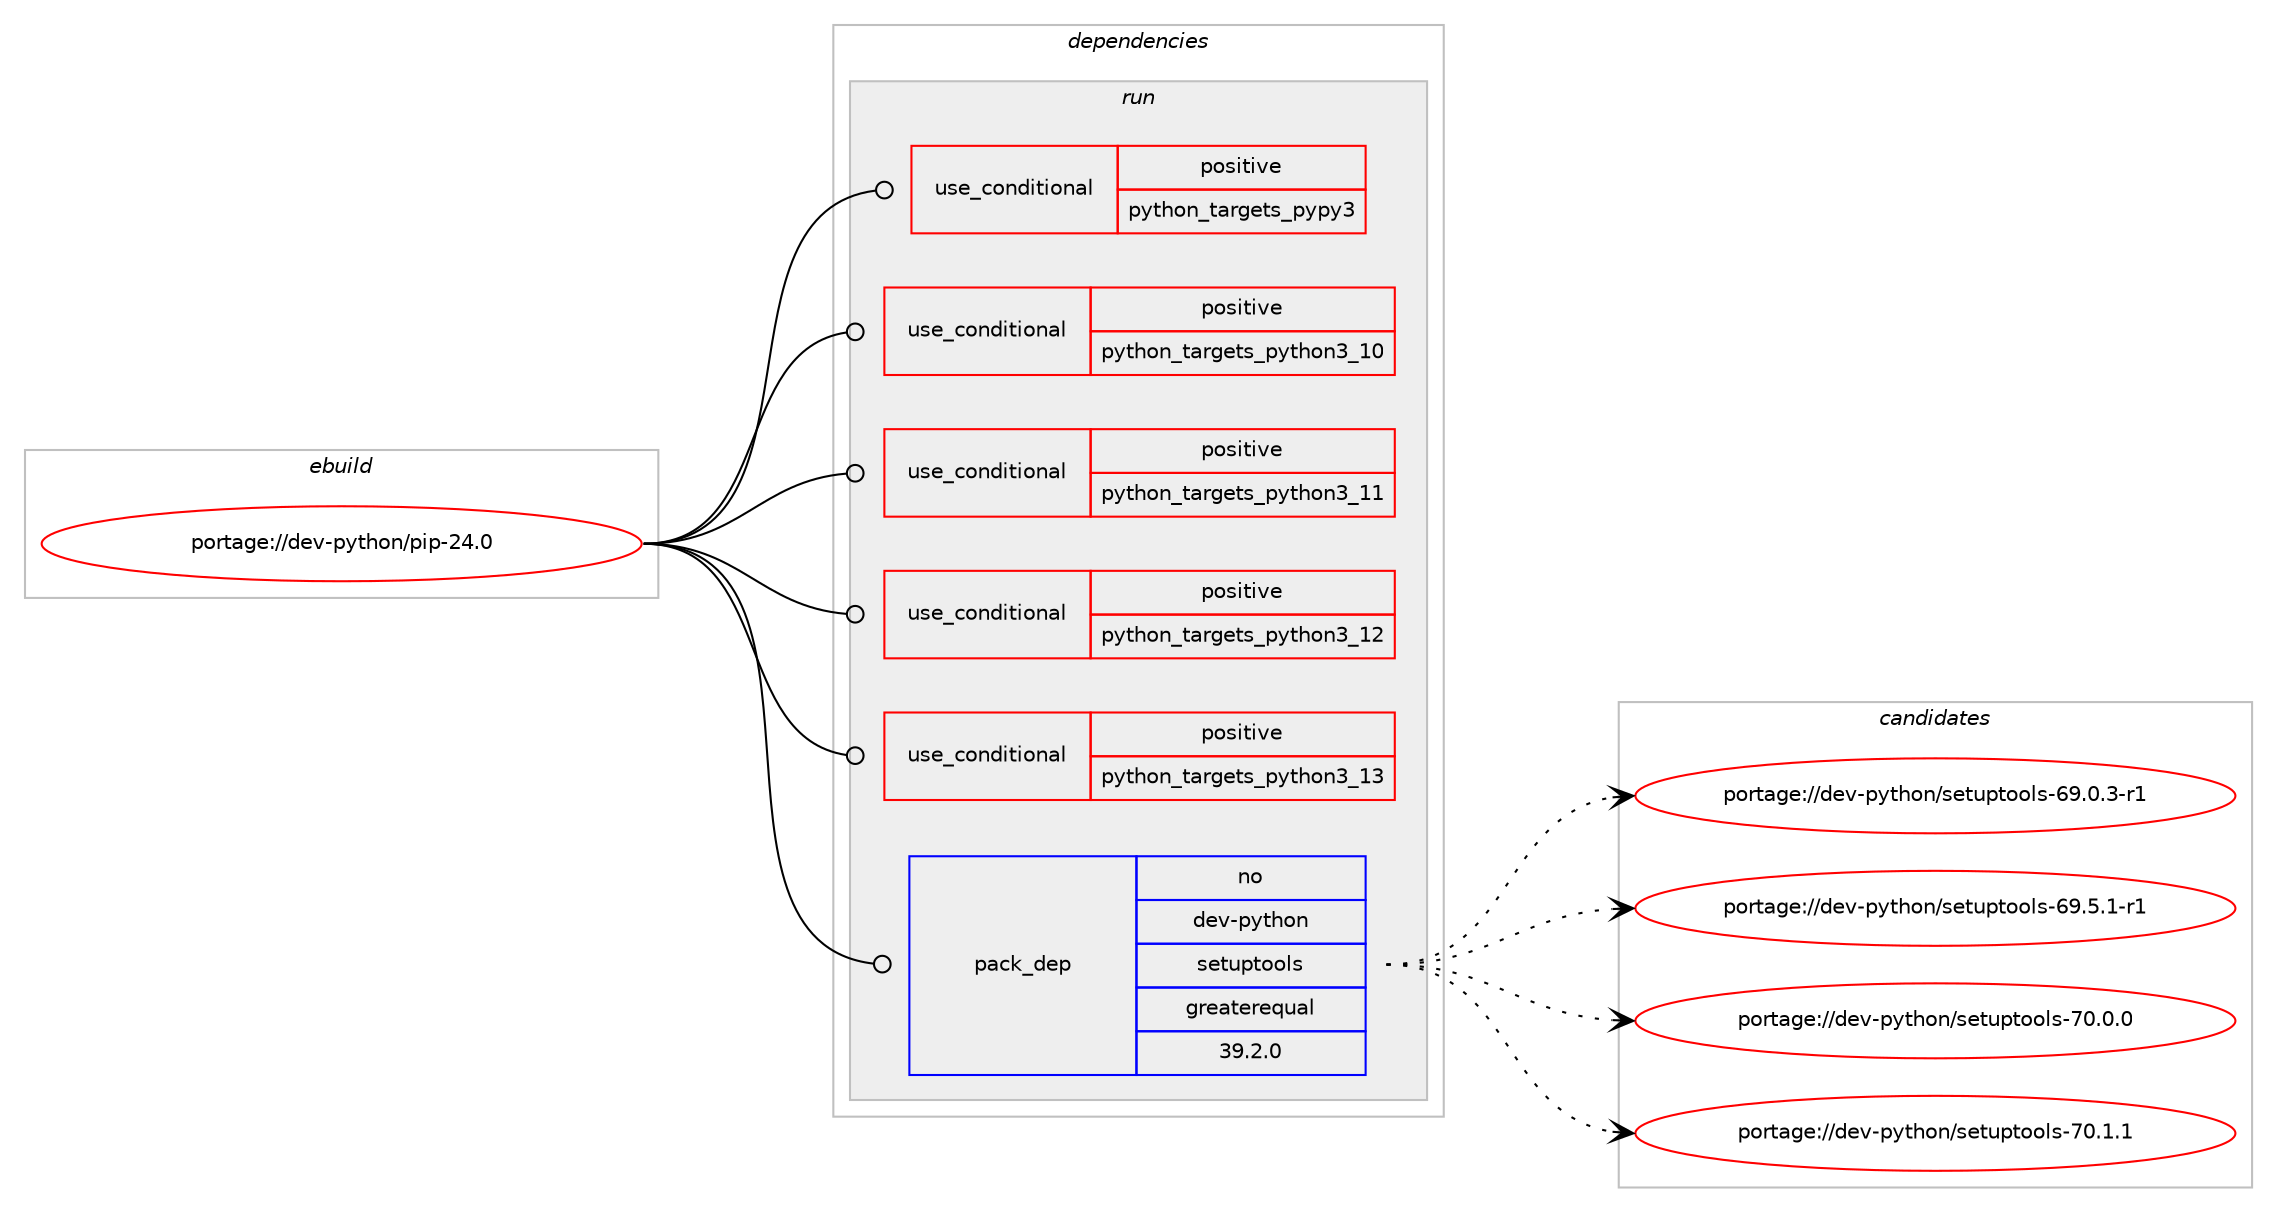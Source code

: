 digraph prolog {

# *************
# Graph options
# *************

newrank=true;
concentrate=true;
compound=true;
graph [rankdir=LR,fontname=Helvetica,fontsize=10,ranksep=1.5];#, ranksep=2.5, nodesep=0.2];
edge  [arrowhead=vee];
node  [fontname=Helvetica,fontsize=10];

# **********
# The ebuild
# **********

subgraph cluster_leftcol {
color=gray;
rank=same;
label=<<i>ebuild</i>>;
id [label="portage://dev-python/pip-24.0", color=red, width=4, href="../dev-python/pip-24.0.svg"];
}

# ****************
# The dependencies
# ****************

subgraph cluster_midcol {
color=gray;
label=<<i>dependencies</i>>;
subgraph cluster_compile {
fillcolor="#eeeeee";
style=filled;
label=<<i>compile</i>>;
}
subgraph cluster_compileandrun {
fillcolor="#eeeeee";
style=filled;
label=<<i>compile and run</i>>;
}
subgraph cluster_run {
fillcolor="#eeeeee";
style=filled;
label=<<i>run</i>>;
subgraph cond34954 {
dependency77520 [label=<<TABLE BORDER="0" CELLBORDER="1" CELLSPACING="0" CELLPADDING="4"><TR><TD ROWSPAN="3" CELLPADDING="10">use_conditional</TD></TR><TR><TD>positive</TD></TR><TR><TD>python_targets_pypy3</TD></TR></TABLE>>, shape=none, color=red];
# *** BEGIN UNKNOWN DEPENDENCY TYPE (TODO) ***
# dependency77520 -> package_dependency(portage://dev-python/pip-24.0,run,no,dev-python,pypy3,none,[,,],any_same_slot,[use(enable(ssl),positive),use(enable(threads),positive)])
# *** END UNKNOWN DEPENDENCY TYPE (TODO) ***

}
id:e -> dependency77520:w [weight=20,style="solid",arrowhead="odot"];
subgraph cond34955 {
dependency77521 [label=<<TABLE BORDER="0" CELLBORDER="1" CELLSPACING="0" CELLPADDING="4"><TR><TD ROWSPAN="3" CELLPADDING="10">use_conditional</TD></TR><TR><TD>positive</TD></TR><TR><TD>python_targets_python3_10</TD></TR></TABLE>>, shape=none, color=red];
# *** BEGIN UNKNOWN DEPENDENCY TYPE (TODO) ***
# dependency77521 -> package_dependency(portage://dev-python/pip-24.0,run,no,dev-lang,python,none,[,,],[slot(3.10)],[use(enable(ssl),positive),use(enable(threads),positive)])
# *** END UNKNOWN DEPENDENCY TYPE (TODO) ***

}
id:e -> dependency77521:w [weight=20,style="solid",arrowhead="odot"];
subgraph cond34956 {
dependency77522 [label=<<TABLE BORDER="0" CELLBORDER="1" CELLSPACING="0" CELLPADDING="4"><TR><TD ROWSPAN="3" CELLPADDING="10">use_conditional</TD></TR><TR><TD>positive</TD></TR><TR><TD>python_targets_python3_11</TD></TR></TABLE>>, shape=none, color=red];
# *** BEGIN UNKNOWN DEPENDENCY TYPE (TODO) ***
# dependency77522 -> package_dependency(portage://dev-python/pip-24.0,run,no,dev-lang,python,none,[,,],[slot(3.11)],[use(enable(ssl),positive),use(enable(threads),positive)])
# *** END UNKNOWN DEPENDENCY TYPE (TODO) ***

}
id:e -> dependency77522:w [weight=20,style="solid",arrowhead="odot"];
subgraph cond34957 {
dependency77523 [label=<<TABLE BORDER="0" CELLBORDER="1" CELLSPACING="0" CELLPADDING="4"><TR><TD ROWSPAN="3" CELLPADDING="10">use_conditional</TD></TR><TR><TD>positive</TD></TR><TR><TD>python_targets_python3_12</TD></TR></TABLE>>, shape=none, color=red];
# *** BEGIN UNKNOWN DEPENDENCY TYPE (TODO) ***
# dependency77523 -> package_dependency(portage://dev-python/pip-24.0,run,no,dev-lang,python,none,[,,],[slot(3.12)],[use(enable(ssl),positive),use(enable(threads),positive)])
# *** END UNKNOWN DEPENDENCY TYPE (TODO) ***

}
id:e -> dependency77523:w [weight=20,style="solid",arrowhead="odot"];
subgraph cond34958 {
dependency77524 [label=<<TABLE BORDER="0" CELLBORDER="1" CELLSPACING="0" CELLPADDING="4"><TR><TD ROWSPAN="3" CELLPADDING="10">use_conditional</TD></TR><TR><TD>positive</TD></TR><TR><TD>python_targets_python3_13</TD></TR></TABLE>>, shape=none, color=red];
# *** BEGIN UNKNOWN DEPENDENCY TYPE (TODO) ***
# dependency77524 -> package_dependency(portage://dev-python/pip-24.0,run,no,dev-lang,python,none,[,,],[slot(3.13)],[use(enable(ssl),positive),use(enable(threads),positive)])
# *** END UNKNOWN DEPENDENCY TYPE (TODO) ***

}
id:e -> dependency77524:w [weight=20,style="solid",arrowhead="odot"];
subgraph pack41349 {
dependency77525 [label=<<TABLE BORDER="0" CELLBORDER="1" CELLSPACING="0" CELLPADDING="4" WIDTH="220"><TR><TD ROWSPAN="6" CELLPADDING="30">pack_dep</TD></TR><TR><TD WIDTH="110">no</TD></TR><TR><TD>dev-python</TD></TR><TR><TD>setuptools</TD></TR><TR><TD>greaterequal</TD></TR><TR><TD>39.2.0</TD></TR></TABLE>>, shape=none, color=blue];
}
id:e -> dependency77525:w [weight=20,style="solid",arrowhead="odot"];
}
}

# **************
# The candidates
# **************

subgraph cluster_choices {
rank=same;
color=gray;
label=<<i>candidates</i>>;

subgraph choice41349 {
color=black;
nodesep=1;
choice1001011184511212111610411111047115101116117112116111111108115455457464846514511449 [label="portage://dev-python/setuptools-69.0.3-r1", color=red, width=4,href="../dev-python/setuptools-69.0.3-r1.svg"];
choice1001011184511212111610411111047115101116117112116111111108115455457465346494511449 [label="portage://dev-python/setuptools-69.5.1-r1", color=red, width=4,href="../dev-python/setuptools-69.5.1-r1.svg"];
choice100101118451121211161041111104711510111611711211611111110811545554846484648 [label="portage://dev-python/setuptools-70.0.0", color=red, width=4,href="../dev-python/setuptools-70.0.0.svg"];
choice100101118451121211161041111104711510111611711211611111110811545554846494649 [label="portage://dev-python/setuptools-70.1.1", color=red, width=4,href="../dev-python/setuptools-70.1.1.svg"];
dependency77525:e -> choice1001011184511212111610411111047115101116117112116111111108115455457464846514511449:w [style=dotted,weight="100"];
dependency77525:e -> choice1001011184511212111610411111047115101116117112116111111108115455457465346494511449:w [style=dotted,weight="100"];
dependency77525:e -> choice100101118451121211161041111104711510111611711211611111110811545554846484648:w [style=dotted,weight="100"];
dependency77525:e -> choice100101118451121211161041111104711510111611711211611111110811545554846494649:w [style=dotted,weight="100"];
}
}

}
